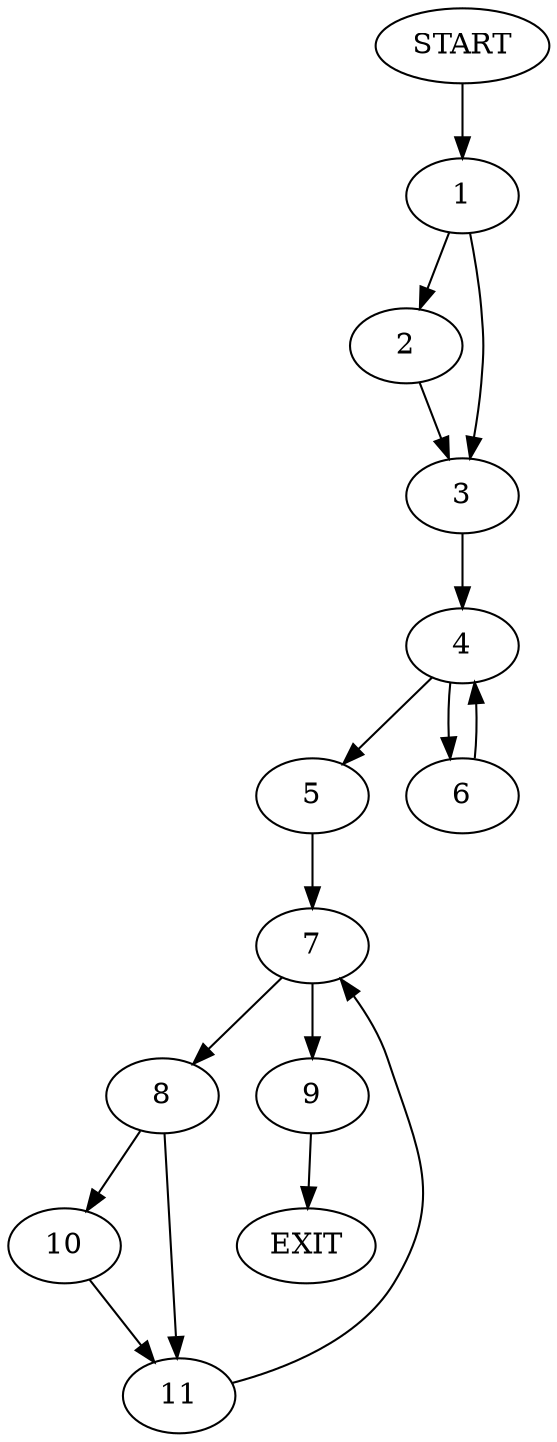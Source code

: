 digraph {
0 [label="START"]
12 [label="EXIT"]
0 -> 1
1 -> 2
1 -> 3
3 -> 4
2 -> 3
4 -> 5
4 -> 6
6 -> 4
5 -> 7
7 -> 8
7 -> 9
8 -> 10
8 -> 11
9 -> 12
11 -> 7
10 -> 11
}
